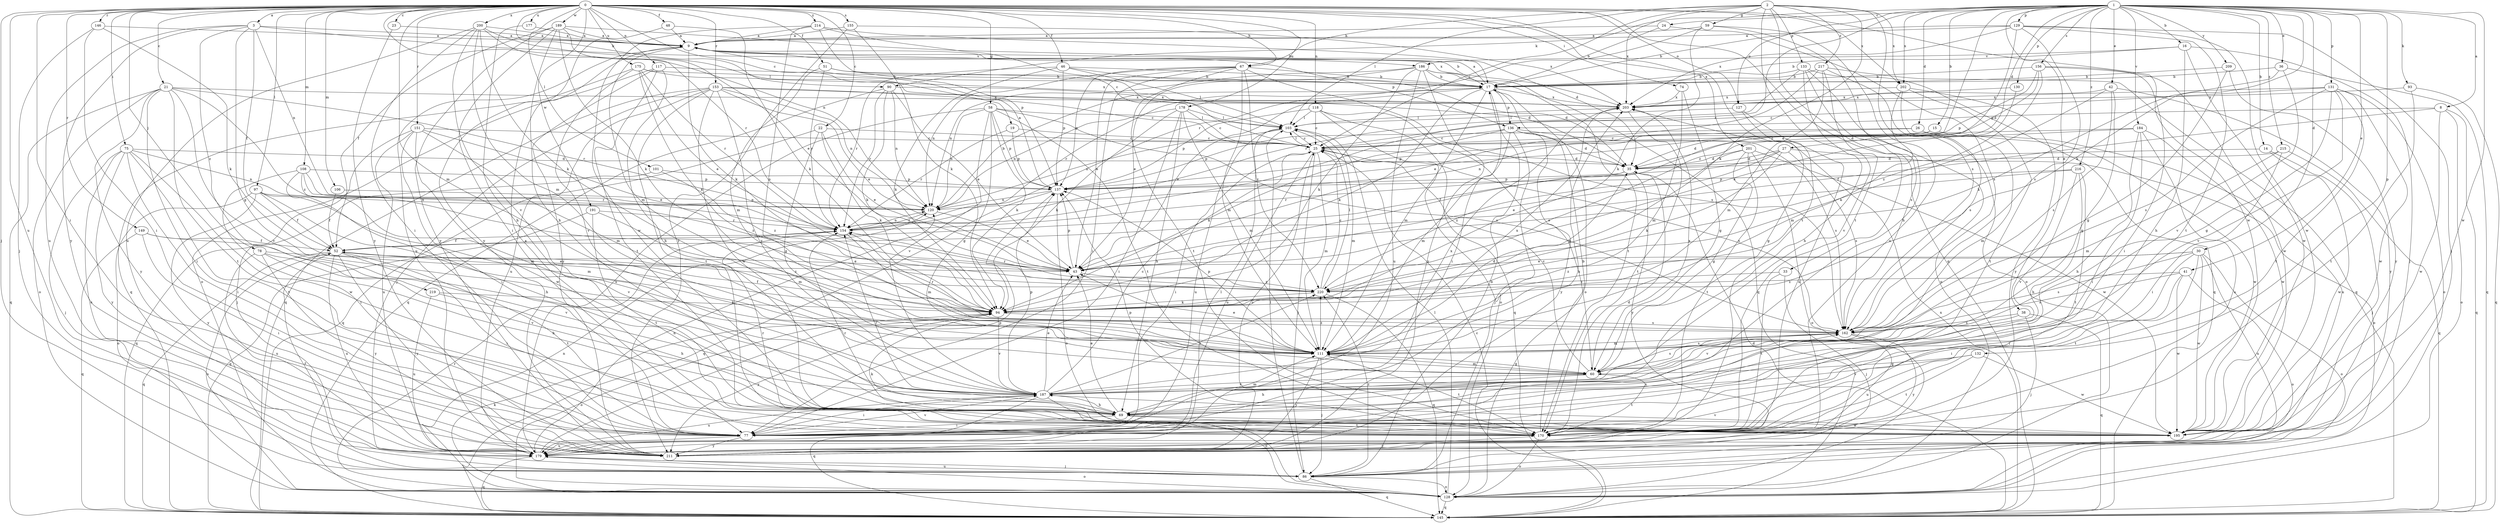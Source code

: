 strict digraph  {
0;
1;
2;
3;
8;
9;
14;
15;
16;
17;
19;
21;
22;
23;
24;
25;
26;
27;
30;
33;
35;
36;
38;
41;
42;
43;
46;
48;
51;
52;
58;
59;
60;
67;
69;
74;
75;
77;
78;
86;
90;
93;
94;
97;
101;
103;
106;
108;
111;
117;
118;
120;
127;
128;
129;
130;
131;
132;
133;
136;
137;
145;
146;
149;
151;
153;
154;
155;
156;
162;
170;
175;
177;
178;
179;
184;
186;
187;
189;
191;
195;
200;
201;
202;
203;
209;
211;
214;
215;
216;
217;
219;
220;
0 -> 3  [label=a];
0 -> 19  [label=c];
0 -> 21  [label=c];
0 -> 22  [label=c];
0 -> 23  [label=c];
0 -> 46  [label=f];
0 -> 48  [label=f];
0 -> 51  [label=f];
0 -> 58  [label=g];
0 -> 67  [label=h];
0 -> 74  [label=i];
0 -> 75  [label=i];
0 -> 77  [label=i];
0 -> 78  [label=j];
0 -> 86  [label=j];
0 -> 90  [label=k];
0 -> 97  [label=l];
0 -> 101  [label=l];
0 -> 106  [label=m];
0 -> 108  [label=m];
0 -> 111  [label=m];
0 -> 117  [label=n];
0 -> 118  [label=n];
0 -> 120  [label=n];
0 -> 127  [label=o];
0 -> 145  [label=q];
0 -> 146  [label=r];
0 -> 149  [label=r];
0 -> 151  [label=r];
0 -> 153  [label=r];
0 -> 155  [label=s];
0 -> 170  [label=t];
0 -> 175  [label=u];
0 -> 177  [label=u];
0 -> 178  [label=u];
0 -> 179  [label=u];
0 -> 189  [label=w];
0 -> 191  [label=w];
0 -> 195  [label=w];
0 -> 200  [label=x];
0 -> 201  [label=x];
0 -> 202  [label=x];
0 -> 214  [label=z];
1 -> 8  [label=a];
1 -> 14  [label=b];
1 -> 15  [label=b];
1 -> 16  [label=b];
1 -> 24  [label=c];
1 -> 26  [label=d];
1 -> 27  [label=d];
1 -> 30  [label=d];
1 -> 36  [label=e];
1 -> 38  [label=e];
1 -> 41  [label=e];
1 -> 42  [label=e];
1 -> 43  [label=e];
1 -> 90  [label=k];
1 -> 93  [label=k];
1 -> 94  [label=k];
1 -> 127  [label=o];
1 -> 129  [label=p];
1 -> 130  [label=p];
1 -> 131  [label=p];
1 -> 132  [label=p];
1 -> 154  [label=r];
1 -> 156  [label=s];
1 -> 184  [label=v];
1 -> 195  [label=w];
1 -> 202  [label=x];
1 -> 209  [label=y];
1 -> 215  [label=z];
1 -> 216  [label=z];
2 -> 25  [label=c];
2 -> 33  [label=d];
2 -> 59  [label=g];
2 -> 67  [label=h];
2 -> 94  [label=k];
2 -> 103  [label=l];
2 -> 133  [label=p];
2 -> 162  [label=s];
2 -> 170  [label=t];
2 -> 202  [label=x];
2 -> 203  [label=x];
2 -> 217  [label=z];
3 -> 9  [label=a];
3 -> 52  [label=f];
3 -> 60  [label=g];
3 -> 120  [label=n];
3 -> 179  [label=u];
3 -> 203  [label=x];
3 -> 211  [label=y];
3 -> 219  [label=z];
8 -> 52  [label=f];
8 -> 128  [label=o];
8 -> 136  [label=p];
8 -> 145  [label=q];
8 -> 195  [label=w];
9 -> 17  [label=b];
9 -> 94  [label=k];
9 -> 111  [label=m];
9 -> 136  [label=p];
9 -> 179  [label=u];
9 -> 186  [label=v];
14 -> 35  [label=d];
14 -> 86  [label=j];
14 -> 195  [label=w];
15 -> 25  [label=c];
15 -> 35  [label=d];
15 -> 120  [label=n];
15 -> 179  [label=u];
16 -> 17  [label=b];
16 -> 69  [label=h];
16 -> 86  [label=j];
16 -> 186  [label=v];
16 -> 195  [label=w];
17 -> 9  [label=a];
17 -> 43  [label=e];
17 -> 77  [label=i];
17 -> 94  [label=k];
17 -> 111  [label=m];
17 -> 128  [label=o];
17 -> 136  [label=p];
17 -> 154  [label=r];
17 -> 203  [label=x];
19 -> 25  [label=c];
19 -> 137  [label=p];
19 -> 154  [label=r];
21 -> 77  [label=i];
21 -> 128  [label=o];
21 -> 145  [label=q];
21 -> 154  [label=r];
21 -> 170  [label=t];
21 -> 187  [label=v];
21 -> 203  [label=x];
21 -> 211  [label=y];
21 -> 220  [label=z];
22 -> 25  [label=c];
22 -> 43  [label=e];
22 -> 60  [label=g];
22 -> 94  [label=k];
22 -> 145  [label=q];
23 -> 9  [label=a];
23 -> 211  [label=y];
24 -> 9  [label=a];
24 -> 17  [label=b];
24 -> 162  [label=s];
25 -> 35  [label=d];
25 -> 77  [label=i];
25 -> 86  [label=j];
25 -> 103  [label=l];
25 -> 111  [label=m];
25 -> 162  [label=s];
25 -> 179  [label=u];
26 -> 25  [label=c];
26 -> 111  [label=m];
26 -> 137  [label=p];
26 -> 195  [label=w];
27 -> 35  [label=d];
27 -> 43  [label=e];
27 -> 52  [label=f];
27 -> 94  [label=k];
27 -> 128  [label=o];
27 -> 162  [label=s];
30 -> 43  [label=e];
30 -> 77  [label=i];
30 -> 128  [label=o];
30 -> 162  [label=s];
30 -> 170  [label=t];
30 -> 179  [label=u];
30 -> 195  [label=w];
30 -> 220  [label=z];
33 -> 86  [label=j];
33 -> 170  [label=t];
33 -> 220  [label=z];
35 -> 137  [label=p];
35 -> 154  [label=r];
35 -> 211  [label=y];
36 -> 17  [label=b];
36 -> 94  [label=k];
36 -> 145  [label=q];
36 -> 187  [label=v];
38 -> 86  [label=j];
38 -> 145  [label=q];
38 -> 162  [label=s];
38 -> 187  [label=v];
41 -> 77  [label=i];
41 -> 128  [label=o];
41 -> 162  [label=s];
41 -> 195  [label=w];
41 -> 220  [label=z];
42 -> 60  [label=g];
42 -> 94  [label=k];
42 -> 162  [label=s];
42 -> 203  [label=x];
42 -> 211  [label=y];
43 -> 137  [label=p];
43 -> 220  [label=z];
46 -> 17  [label=b];
46 -> 35  [label=d];
46 -> 94  [label=k];
46 -> 103  [label=l];
46 -> 137  [label=p];
46 -> 154  [label=r];
48 -> 9  [label=a];
48 -> 94  [label=k];
48 -> 211  [label=y];
51 -> 17  [label=b];
51 -> 35  [label=d];
51 -> 111  [label=m];
51 -> 154  [label=r];
52 -> 43  [label=e];
52 -> 77  [label=i];
52 -> 128  [label=o];
52 -> 145  [label=q];
52 -> 170  [label=t];
52 -> 179  [label=u];
52 -> 211  [label=y];
52 -> 220  [label=z];
58 -> 60  [label=g];
58 -> 94  [label=k];
58 -> 103  [label=l];
58 -> 120  [label=n];
58 -> 137  [label=p];
58 -> 162  [label=s];
58 -> 170  [label=t];
58 -> 179  [label=u];
58 -> 187  [label=v];
59 -> 9  [label=a];
59 -> 69  [label=h];
59 -> 94  [label=k];
59 -> 154  [label=r];
59 -> 179  [label=u];
60 -> 25  [label=c];
60 -> 69  [label=h];
60 -> 111  [label=m];
60 -> 162  [label=s];
60 -> 170  [label=t];
60 -> 187  [label=v];
60 -> 203  [label=x];
67 -> 17  [label=b];
67 -> 43  [label=e];
67 -> 77  [label=i];
67 -> 111  [label=m];
67 -> 120  [label=n];
67 -> 137  [label=p];
67 -> 162  [label=s];
67 -> 170  [label=t];
67 -> 220  [label=z];
69 -> 43  [label=e];
69 -> 77  [label=i];
69 -> 111  [label=m];
69 -> 154  [label=r];
69 -> 170  [label=t];
69 -> 195  [label=w];
74 -> 60  [label=g];
74 -> 111  [label=m];
74 -> 203  [label=x];
75 -> 35  [label=d];
75 -> 77  [label=i];
75 -> 86  [label=j];
75 -> 120  [label=n];
75 -> 170  [label=t];
75 -> 179  [label=u];
75 -> 195  [label=w];
75 -> 211  [label=y];
77 -> 162  [label=s];
77 -> 179  [label=u];
77 -> 187  [label=v];
77 -> 203  [label=x];
77 -> 211  [label=y];
78 -> 43  [label=e];
78 -> 69  [label=h];
78 -> 179  [label=u];
78 -> 187  [label=v];
78 -> 211  [label=y];
86 -> 17  [label=b];
86 -> 52  [label=f];
86 -> 103  [label=l];
86 -> 128  [label=o];
86 -> 145  [label=q];
86 -> 179  [label=u];
86 -> 220  [label=z];
90 -> 43  [label=e];
90 -> 94  [label=k];
90 -> 120  [label=n];
90 -> 145  [label=q];
90 -> 154  [label=r];
90 -> 203  [label=x];
93 -> 145  [label=q];
93 -> 170  [label=t];
93 -> 203  [label=x];
94 -> 52  [label=f];
94 -> 128  [label=o];
94 -> 162  [label=s];
94 -> 187  [label=v];
94 -> 211  [label=y];
97 -> 52  [label=f];
97 -> 111  [label=m];
97 -> 120  [label=n];
97 -> 128  [label=o];
97 -> 187  [label=v];
97 -> 211  [label=y];
101 -> 137  [label=p];
101 -> 145  [label=q];
101 -> 220  [label=z];
103 -> 25  [label=c];
103 -> 111  [label=m];
103 -> 120  [label=n];
103 -> 179  [label=u];
106 -> 52  [label=f];
106 -> 120  [label=n];
108 -> 69  [label=h];
108 -> 77  [label=i];
108 -> 111  [label=m];
108 -> 137  [label=p];
108 -> 154  [label=r];
108 -> 220  [label=z];
111 -> 35  [label=d];
111 -> 43  [label=e];
111 -> 60  [label=g];
111 -> 86  [label=j];
111 -> 137  [label=p];
111 -> 162  [label=s];
111 -> 170  [label=t];
111 -> 203  [label=x];
111 -> 211  [label=y];
111 -> 220  [label=z];
117 -> 17  [label=b];
117 -> 69  [label=h];
117 -> 128  [label=o];
117 -> 170  [label=t];
117 -> 211  [label=y];
118 -> 25  [label=c];
118 -> 60  [label=g];
118 -> 103  [label=l];
118 -> 128  [label=o];
118 -> 137  [label=p];
118 -> 145  [label=q];
120 -> 17  [label=b];
120 -> 43  [label=e];
120 -> 154  [label=r];
127 -> 60  [label=g];
127 -> 103  [label=l];
127 -> 179  [label=u];
128 -> 94  [label=k];
128 -> 103  [label=l];
128 -> 120  [label=n];
128 -> 145  [label=q];
128 -> 154  [label=r];
129 -> 9  [label=a];
129 -> 17  [label=b];
129 -> 86  [label=j];
129 -> 162  [label=s];
129 -> 170  [label=t];
129 -> 195  [label=w];
129 -> 203  [label=x];
129 -> 220  [label=z];
130 -> 43  [label=e];
130 -> 203  [label=x];
131 -> 25  [label=c];
131 -> 60  [label=g];
131 -> 128  [label=o];
131 -> 162  [label=s];
131 -> 170  [label=t];
131 -> 187  [label=v];
131 -> 195  [label=w];
131 -> 203  [label=x];
132 -> 60  [label=g];
132 -> 170  [label=t];
132 -> 187  [label=v];
132 -> 195  [label=w];
133 -> 17  [label=b];
133 -> 69  [label=h];
133 -> 128  [label=o];
133 -> 145  [label=q];
133 -> 154  [label=r];
133 -> 162  [label=s];
136 -> 25  [label=c];
136 -> 35  [label=d];
136 -> 86  [label=j];
136 -> 94  [label=k];
136 -> 111  [label=m];
136 -> 162  [label=s];
136 -> 211  [label=y];
137 -> 9  [label=a];
137 -> 120  [label=n];
137 -> 128  [label=o];
137 -> 145  [label=q];
145 -> 25  [label=c];
145 -> 35  [label=d];
145 -> 203  [label=x];
146 -> 9  [label=a];
146 -> 77  [label=i];
146 -> 86  [label=j];
146 -> 94  [label=k];
149 -> 52  [label=f];
149 -> 77  [label=i];
149 -> 145  [label=q];
149 -> 187  [label=v];
151 -> 25  [label=c];
151 -> 43  [label=e];
151 -> 77  [label=i];
151 -> 86  [label=j];
151 -> 111  [label=m];
151 -> 179  [label=u];
151 -> 195  [label=w];
153 -> 25  [label=c];
153 -> 43  [label=e];
153 -> 86  [label=j];
153 -> 120  [label=n];
153 -> 145  [label=q];
153 -> 170  [label=t];
153 -> 179  [label=u];
153 -> 187  [label=v];
153 -> 195  [label=w];
153 -> 203  [label=x];
154 -> 52  [label=f];
154 -> 111  [label=m];
154 -> 120  [label=n];
155 -> 9  [label=a];
155 -> 94  [label=k];
155 -> 203  [label=x];
155 -> 211  [label=y];
156 -> 17  [label=b];
156 -> 35  [label=d];
156 -> 77  [label=i];
156 -> 137  [label=p];
156 -> 195  [label=w];
156 -> 220  [label=z];
162 -> 111  [label=m];
162 -> 154  [label=r];
162 -> 179  [label=u];
162 -> 211  [label=y];
170 -> 9  [label=a];
170 -> 17  [label=b];
170 -> 35  [label=d];
170 -> 128  [label=o];
170 -> 137  [label=p];
170 -> 154  [label=r];
170 -> 211  [label=y];
175 -> 17  [label=b];
175 -> 43  [label=e];
175 -> 94  [label=k];
175 -> 145  [label=q];
175 -> 154  [label=r];
175 -> 187  [label=v];
175 -> 203  [label=x];
177 -> 9  [label=a];
177 -> 69  [label=h];
178 -> 25  [label=c];
178 -> 69  [label=h];
178 -> 77  [label=i];
178 -> 94  [label=k];
178 -> 103  [label=l];
178 -> 111  [label=m];
178 -> 120  [label=n];
179 -> 86  [label=j];
179 -> 120  [label=n];
179 -> 128  [label=o];
179 -> 137  [label=p];
179 -> 145  [label=q];
184 -> 25  [label=c];
184 -> 69  [label=h];
184 -> 77  [label=i];
184 -> 137  [label=p];
184 -> 179  [label=u];
184 -> 195  [label=w];
186 -> 17  [label=b];
186 -> 43  [label=e];
186 -> 94  [label=k];
186 -> 120  [label=n];
186 -> 145  [label=q];
186 -> 170  [label=t];
186 -> 179  [label=u];
186 -> 211  [label=y];
187 -> 25  [label=c];
187 -> 43  [label=e];
187 -> 69  [label=h];
187 -> 77  [label=i];
187 -> 128  [label=o];
187 -> 137  [label=p];
187 -> 145  [label=q];
187 -> 179  [label=u];
187 -> 203  [label=x];
187 -> 220  [label=z];
189 -> 9  [label=a];
189 -> 17  [label=b];
189 -> 43  [label=e];
189 -> 52  [label=f];
189 -> 69  [label=h];
189 -> 77  [label=i];
189 -> 94  [label=k];
189 -> 211  [label=y];
191 -> 111  [label=m];
191 -> 145  [label=q];
191 -> 154  [label=r];
191 -> 170  [label=t];
195 -> 94  [label=k];
195 -> 154  [label=r];
195 -> 187  [label=v];
200 -> 9  [label=a];
200 -> 77  [label=i];
200 -> 94  [label=k];
200 -> 103  [label=l];
200 -> 111  [label=m];
200 -> 154  [label=r];
200 -> 179  [label=u];
200 -> 187  [label=v];
201 -> 35  [label=d];
201 -> 60  [label=g];
201 -> 128  [label=o];
201 -> 170  [label=t];
201 -> 195  [label=w];
201 -> 220  [label=z];
202 -> 111  [label=m];
202 -> 162  [label=s];
202 -> 170  [label=t];
202 -> 203  [label=x];
202 -> 211  [label=y];
203 -> 103  [label=l];
203 -> 170  [label=t];
209 -> 17  [label=b];
209 -> 60  [label=g];
209 -> 211  [label=y];
211 -> 25  [label=c];
211 -> 103  [label=l];
214 -> 9  [label=a];
214 -> 25  [label=c];
214 -> 35  [label=d];
214 -> 137  [label=p];
214 -> 162  [label=s];
214 -> 195  [label=w];
215 -> 35  [label=d];
215 -> 77  [label=i];
215 -> 111  [label=m];
215 -> 145  [label=q];
216 -> 43  [label=e];
216 -> 69  [label=h];
216 -> 137  [label=p];
216 -> 170  [label=t];
216 -> 187  [label=v];
217 -> 17  [label=b];
217 -> 43  [label=e];
217 -> 111  [label=m];
217 -> 128  [label=o];
217 -> 145  [label=q];
217 -> 187  [label=v];
219 -> 69  [label=h];
219 -> 94  [label=k];
219 -> 179  [label=u];
220 -> 25  [label=c];
220 -> 94  [label=k];
220 -> 103  [label=l];
220 -> 145  [label=q];
220 -> 154  [label=r];
}
